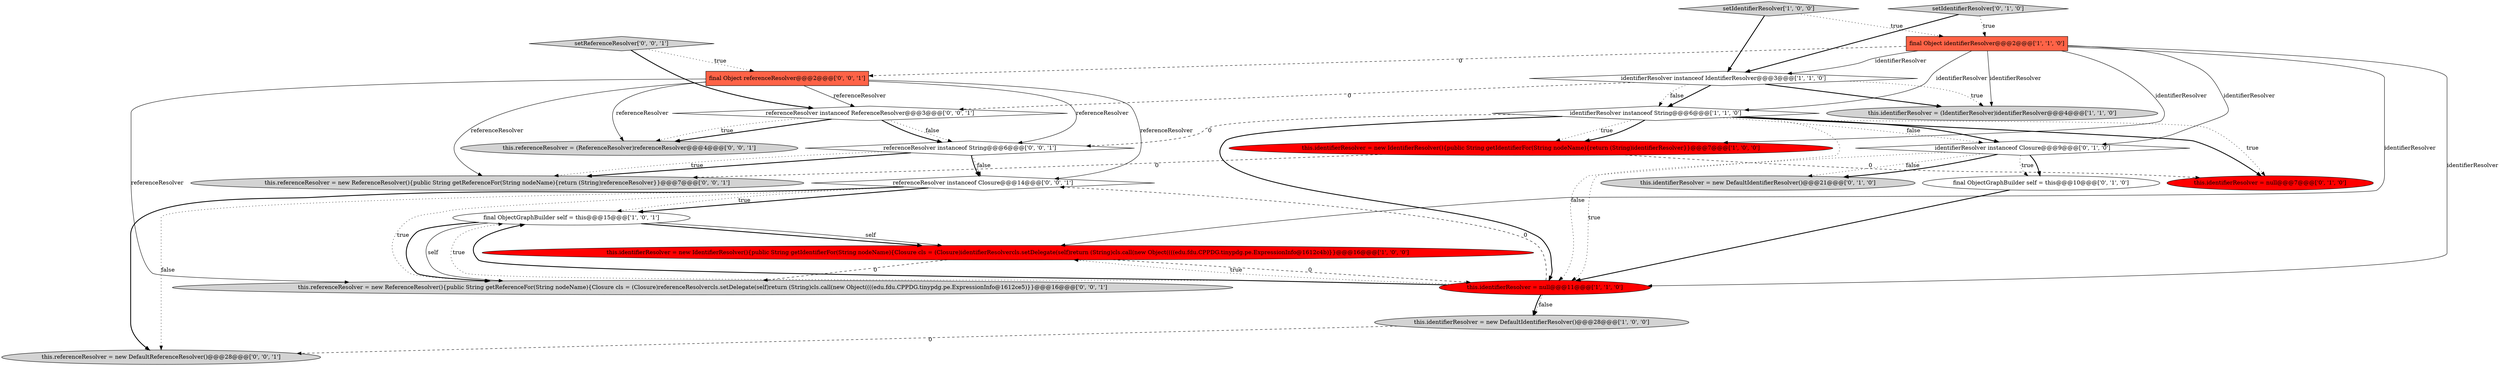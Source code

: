 digraph {
1 [style = filled, label = "this.identifierResolver = new DefaultIdentifierResolver()@@@28@@@['1', '0', '0']", fillcolor = lightgray, shape = ellipse image = "AAA0AAABBB1BBB"];
15 [style = filled, label = "this.referenceResolver = new ReferenceResolver(){public String getReferenceFor(String nodeName){Closure cls = (Closure)referenceResolvercls.setDelegate(self)return (String)cls.call(new Object((((edu.fdu.CPPDG.tinypdg.pe.ExpressionInfo@1612ce5)}}@@@16@@@['0', '0', '1']", fillcolor = lightgray, shape = ellipse image = "AAA0AAABBB3BBB"];
7 [style = filled, label = "this.identifierResolver = new IdentifierResolver(){public String getIdentifierFor(String nodeName){return (String)identifierResolver}}@@@7@@@['1', '0', '0']", fillcolor = red, shape = ellipse image = "AAA1AAABBB1BBB"];
0 [style = filled, label = "this.identifierResolver = (IdentifierResolver)identifierResolver@@@4@@@['1', '1', '0']", fillcolor = lightgray, shape = ellipse image = "AAA0AAABBB1BBB"];
16 [style = filled, label = "referenceResolver instanceof Closure@@@14@@@['0', '0', '1']", fillcolor = white, shape = diamond image = "AAA0AAABBB3BBB"];
11 [style = filled, label = "this.identifierResolver = new DefaultIdentifierResolver()@@@21@@@['0', '1', '0']", fillcolor = lightgray, shape = ellipse image = "AAA0AAABBB2BBB"];
2 [style = filled, label = "this.identifierResolver = null@@@11@@@['1', '1', '0']", fillcolor = red, shape = ellipse image = "AAA1AAABBB1BBB"];
20 [style = filled, label = "referenceResolver instanceof String@@@6@@@['0', '0', '1']", fillcolor = white, shape = diamond image = "AAA0AAABBB3BBB"];
6 [style = filled, label = "identifierResolver instanceof String@@@6@@@['1', '1', '0']", fillcolor = white, shape = diamond image = "AAA0AAABBB1BBB"];
10 [style = filled, label = "final ObjectGraphBuilder self = this@@@10@@@['0', '1', '0']", fillcolor = white, shape = ellipse image = "AAA0AAABBB2BBB"];
21 [style = filled, label = "this.referenceResolver = new DefaultReferenceResolver()@@@28@@@['0', '0', '1']", fillcolor = lightgray, shape = ellipse image = "AAA0AAABBB3BBB"];
18 [style = filled, label = "this.referenceResolver = (ReferenceResolver)referenceResolver@@@4@@@['0', '0', '1']", fillcolor = lightgray, shape = ellipse image = "AAA0AAABBB3BBB"];
5 [style = filled, label = "setIdentifierResolver['1', '0', '0']", fillcolor = lightgray, shape = diamond image = "AAA0AAABBB1BBB"];
19 [style = filled, label = "referenceResolver instanceof ReferenceResolver@@@3@@@['0', '0', '1']", fillcolor = white, shape = diamond image = "AAA0AAABBB3BBB"];
14 [style = filled, label = "setIdentifierResolver['0', '1', '0']", fillcolor = lightgray, shape = diamond image = "AAA0AAABBB2BBB"];
22 [style = filled, label = "final Object referenceResolver@@@2@@@['0', '0', '1']", fillcolor = tomato, shape = box image = "AAA0AAABBB3BBB"];
9 [style = filled, label = "identifierResolver instanceof IdentifierResolver@@@3@@@['1', '1', '0']", fillcolor = white, shape = diamond image = "AAA0AAABBB1BBB"];
13 [style = filled, label = "identifierResolver instanceof Closure@@@9@@@['0', '1', '0']", fillcolor = white, shape = diamond image = "AAA0AAABBB2BBB"];
3 [style = filled, label = "final ObjectGraphBuilder self = this@@@15@@@['1', '0', '1']", fillcolor = white, shape = ellipse image = "AAA0AAABBB1BBB"];
23 [style = filled, label = "this.referenceResolver = new ReferenceResolver(){public String getReferenceFor(String nodeName){return (String)referenceResolver}}@@@7@@@['0', '0', '1']", fillcolor = lightgray, shape = ellipse image = "AAA0AAABBB3BBB"];
17 [style = filled, label = "setReferenceResolver['0', '0', '1']", fillcolor = lightgray, shape = diamond image = "AAA0AAABBB3BBB"];
8 [style = filled, label = "final Object identifierResolver@@@2@@@['1', '1', '0']", fillcolor = tomato, shape = box image = "AAA0AAABBB1BBB"];
4 [style = filled, label = "this.identifierResolver = new IdentifierResolver(){public String getIdentifierFor(String nodeName){Closure cls = (Closure)identifierResolvercls.setDelegate(self)return (String)cls.call(new Object((((edu.fdu.CPPDG.tinypdg.pe.ExpressionInfo@1612c4b)}}@@@16@@@['1', '0', '0']", fillcolor = red, shape = ellipse image = "AAA1AAABBB1BBB"];
12 [style = filled, label = "this.identifierResolver = null@@@7@@@['0', '1', '0']", fillcolor = red, shape = ellipse image = "AAA1AAABBB2BBB"];
2->3 [style = dotted, label="true"];
13->10 [style = bold, label=""];
6->13 [style = dotted, label="false"];
16->3 [style = bold, label=""];
22->23 [style = solid, label="referenceResolver"];
19->20 [style = dotted, label="false"];
9->0 [style = dotted, label="true"];
19->18 [style = bold, label=""];
7->23 [style = dashed, label="0"];
9->0 [style = bold, label=""];
2->1 [style = dotted, label="false"];
16->21 [style = dotted, label="false"];
5->9 [style = bold, label=""];
6->20 [style = dashed, label="0"];
2->1 [style = bold, label=""];
22->19 [style = solid, label="referenceResolver"];
19->20 [style = bold, label=""];
22->20 [style = solid, label="referenceResolver"];
2->3 [style = bold, label=""];
6->2 [style = dotted, label="false"];
16->15 [style = dotted, label="true"];
19->18 [style = dotted, label="true"];
20->16 [style = dotted, label="false"];
13->11 [style = dotted, label="false"];
22->16 [style = solid, label="referenceResolver"];
3->15 [style = bold, label=""];
1->21 [style = dashed, label="0"];
13->10 [style = dotted, label="true"];
3->4 [style = bold, label=""];
8->6 [style = solid, label="identifierResolver"];
16->3 [style = dotted, label="true"];
8->9 [style = solid, label="identifierResolver"];
13->11 [style = bold, label=""];
17->19 [style = bold, label=""];
9->6 [style = bold, label=""];
22->15 [style = solid, label="referenceResolver"];
22->18 [style = solid, label="referenceResolver"];
6->2 [style = bold, label=""];
9->19 [style = dashed, label="0"];
13->2 [style = dotted, label="true"];
8->4 [style = solid, label="identifierResolver"];
8->22 [style = dashed, label="0"];
3->15 [style = solid, label="self"];
20->16 [style = bold, label=""];
20->23 [style = bold, label=""];
16->21 [style = bold, label=""];
2->16 [style = dashed, label="0"];
6->13 [style = bold, label=""];
9->6 [style = dotted, label="false"];
4->2 [style = dashed, label="0"];
2->4 [style = dotted, label="true"];
20->23 [style = dotted, label="true"];
4->15 [style = dashed, label="0"];
14->8 [style = dotted, label="true"];
6->7 [style = dotted, label="true"];
7->12 [style = dashed, label="0"];
3->4 [style = solid, label="self"];
17->22 [style = dotted, label="true"];
14->9 [style = bold, label=""];
10->2 [style = bold, label=""];
6->12 [style = dotted, label="true"];
8->0 [style = solid, label="identifierResolver"];
8->13 [style = solid, label="identifierResolver"];
5->8 [style = dotted, label="true"];
6->7 [style = bold, label=""];
8->7 [style = solid, label="identifierResolver"];
8->2 [style = solid, label="identifierResolver"];
6->12 [style = bold, label=""];
}
